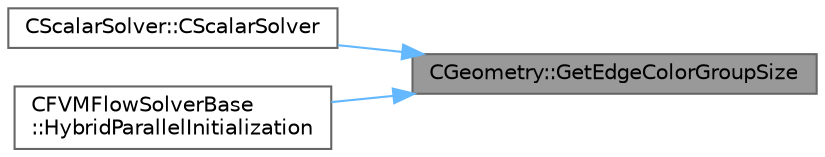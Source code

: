 digraph "CGeometry::GetEdgeColorGroupSize"
{
 // LATEX_PDF_SIZE
  bgcolor="transparent";
  edge [fontname=Helvetica,fontsize=10,labelfontname=Helvetica,labelfontsize=10];
  node [fontname=Helvetica,fontsize=10,shape=box,height=0.2,width=0.4];
  rankdir="RL";
  Node1 [id="Node000001",label="CGeometry::GetEdgeColorGroupSize",height=0.2,width=0.4,color="gray40", fillcolor="grey60", style="filled", fontcolor="black",tooltip="Get the group size used in edge coloring."];
  Node1 -> Node2 [id="edge1_Node000001_Node000002",dir="back",color="steelblue1",style="solid",tooltip=" "];
  Node2 [id="Node000002",label="CScalarSolver::CScalarSolver",height=0.2,width=0.4,color="grey40", fillcolor="white", style="filled",URL="$classCScalarSolver.html#a1afc69d5b797a6ca3951cc43e5594313",tooltip="Constructor of the class."];
  Node1 -> Node3 [id="edge2_Node000001_Node000003",dir="back",color="steelblue1",style="solid",tooltip=" "];
  Node3 [id="Node000003",label="CFVMFlowSolverBase\l::HybridParallelInitialization",height=0.2,width=0.4,color="grey40", fillcolor="white", style="filled",URL="$classCFVMFlowSolverBase.html#add3f32c09f3bb0032ed4cc4144ec8b10",tooltip="Initialize thread parallel variables."];
}
